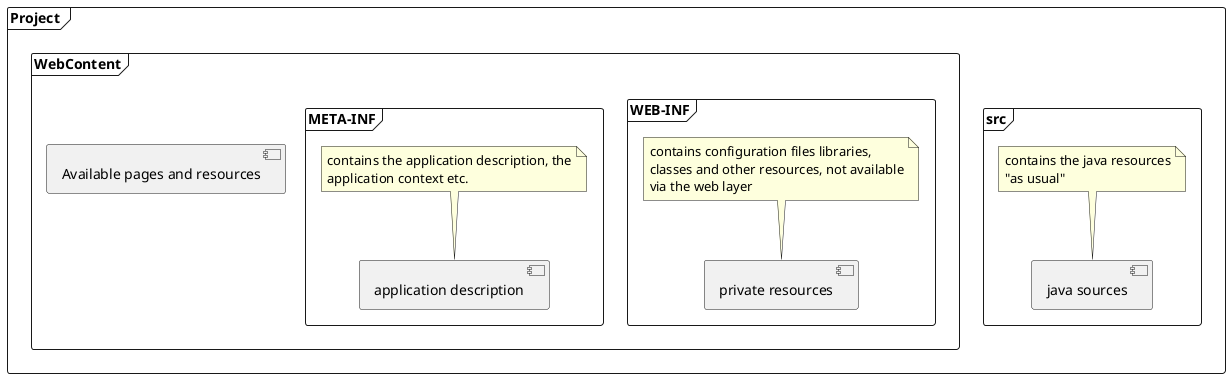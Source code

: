 @startuml


frame "Project " {
    frame "src" {
        [java sources]
        note top of "java sources"
            contains the java resources
            "as usual"
        end note
    }
    frame "WebContent" {
        frame "WEB-INF"{
            [private resources]
            note top of "private resources"
                contains configuration files libraries,
                classes and other resources, not available
                via the web layer
            end note
        }
        frame "META-INF"{
            [application description]
            note top of "application description"
                contains the application description, the
                application context etc.
            end note
        }

        [Available pages and resources]


    }

}
@enduml